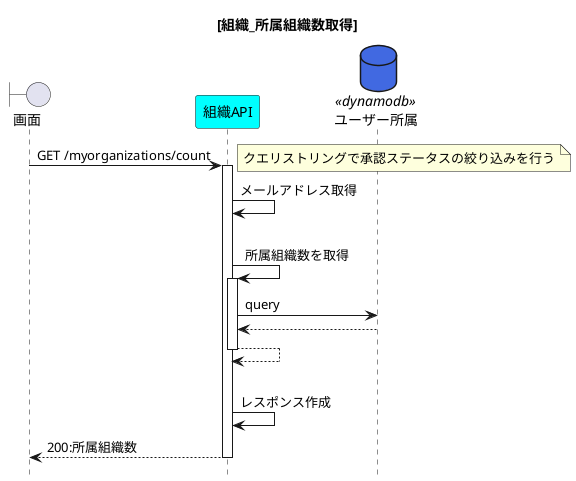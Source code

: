 @startuml{API_組織_所属組織数取得.png}
title [組織_所属組織数取得]
hide footbox

boundary 画面 as view
participant 組織API as api_organizations #cyan
'database ユーザープール as user_pools <<cognito>> #purple
database ユーザー所属 as table_affiliation <<dynamodb>> #royalblue

view -> api_organizations :GET /myorganizations/count
note right :クエリストリングで承認ステータスの絞り込みを行う
activate api_organizations
    api_organizations -> api_organizations :メールアドレス取得
    |||
    api_organizations -> api_organizations :所属組織数を取得
    activate api_organizations
        api_organizations -> table_affiliation :query
        table_affiliation --> api_organizations
        api_organizations --> api_organizations
    deactivate api_organizations
    |||
    api_organizations -> api_organizations :レスポンス作成
    api_organizations --> view :200:所属組織数
deactivate api_organizations

@enduml
